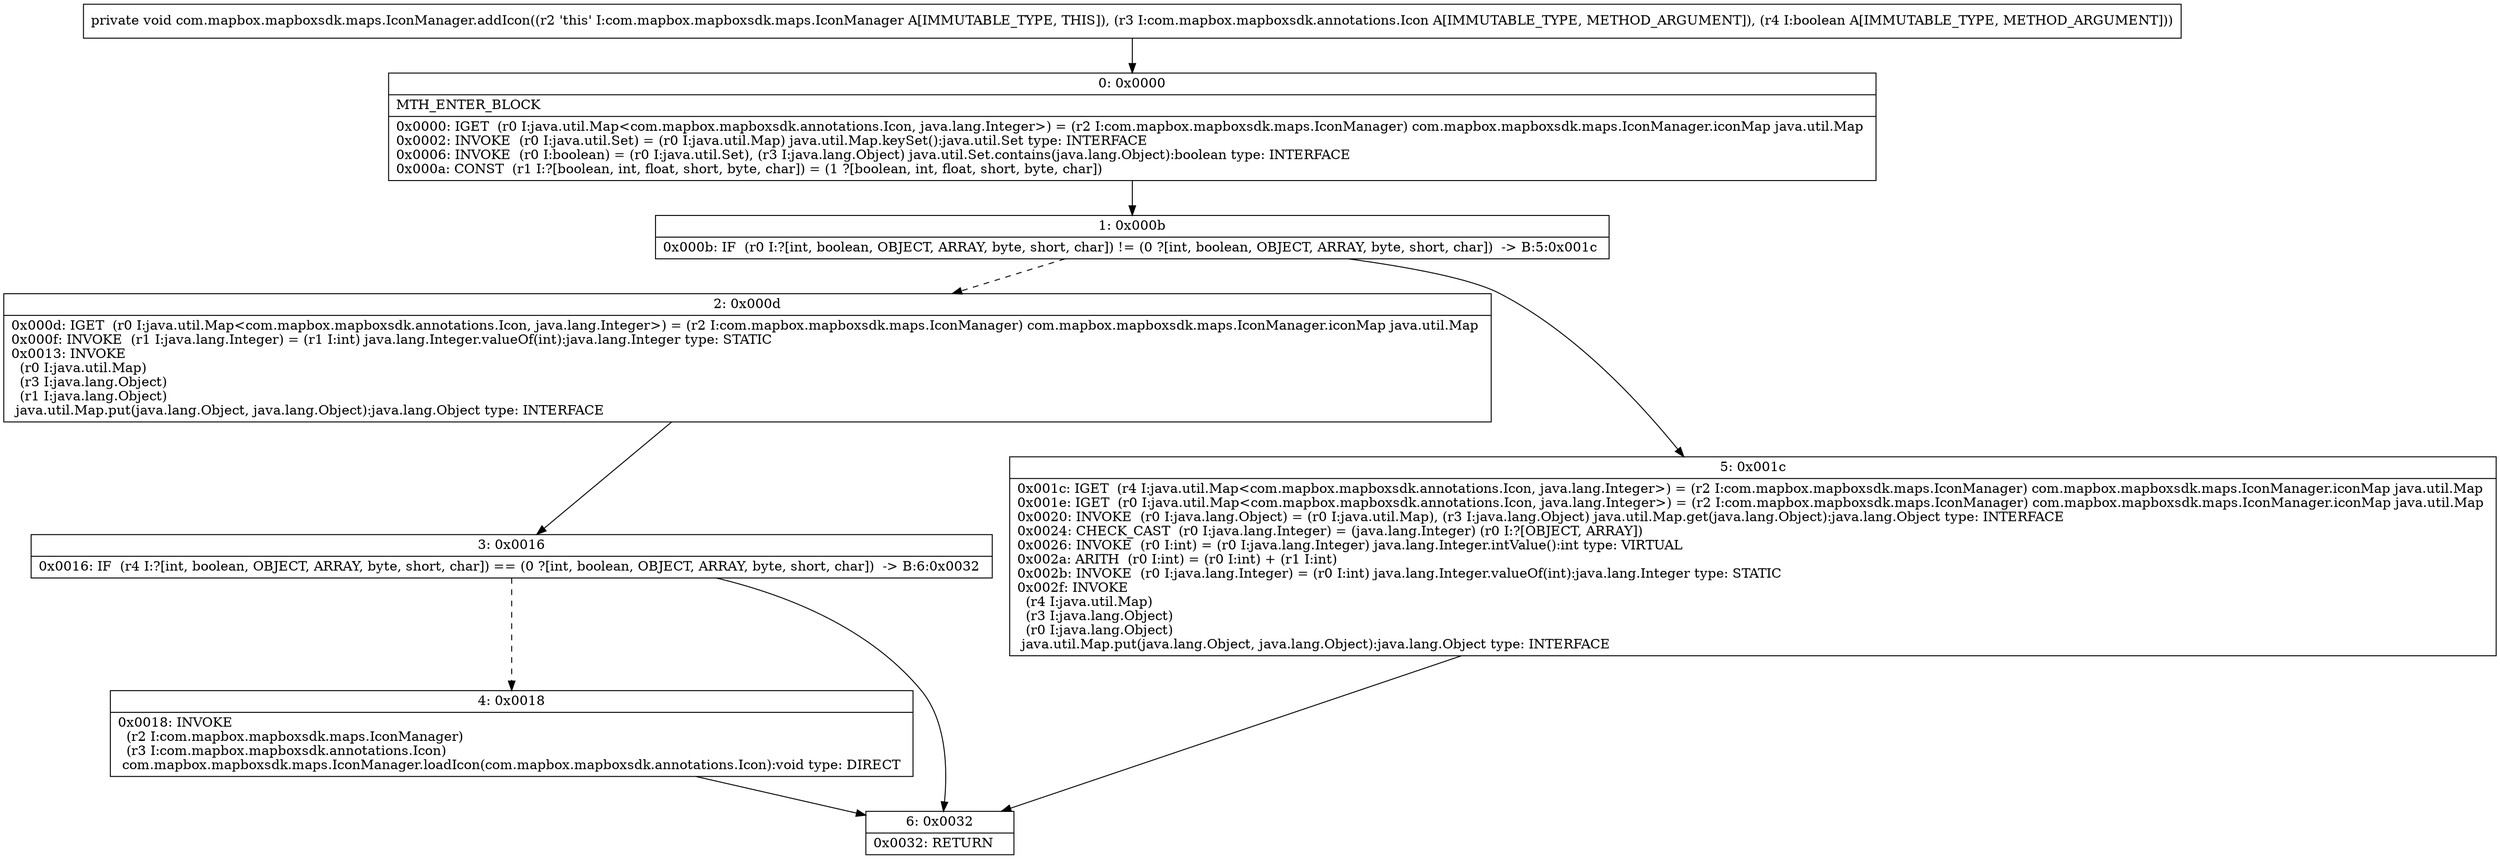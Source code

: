 digraph "CFG forcom.mapbox.mapboxsdk.maps.IconManager.addIcon(Lcom\/mapbox\/mapboxsdk\/annotations\/Icon;Z)V" {
Node_0 [shape=record,label="{0\:\ 0x0000|MTH_ENTER_BLOCK\l|0x0000: IGET  (r0 I:java.util.Map\<com.mapbox.mapboxsdk.annotations.Icon, java.lang.Integer\>) = (r2 I:com.mapbox.mapboxsdk.maps.IconManager) com.mapbox.mapboxsdk.maps.IconManager.iconMap java.util.Map \l0x0002: INVOKE  (r0 I:java.util.Set) = (r0 I:java.util.Map) java.util.Map.keySet():java.util.Set type: INTERFACE \l0x0006: INVOKE  (r0 I:boolean) = (r0 I:java.util.Set), (r3 I:java.lang.Object) java.util.Set.contains(java.lang.Object):boolean type: INTERFACE \l0x000a: CONST  (r1 I:?[boolean, int, float, short, byte, char]) = (1 ?[boolean, int, float, short, byte, char]) \l}"];
Node_1 [shape=record,label="{1\:\ 0x000b|0x000b: IF  (r0 I:?[int, boolean, OBJECT, ARRAY, byte, short, char]) != (0 ?[int, boolean, OBJECT, ARRAY, byte, short, char])  \-\> B:5:0x001c \l}"];
Node_2 [shape=record,label="{2\:\ 0x000d|0x000d: IGET  (r0 I:java.util.Map\<com.mapbox.mapboxsdk.annotations.Icon, java.lang.Integer\>) = (r2 I:com.mapbox.mapboxsdk.maps.IconManager) com.mapbox.mapboxsdk.maps.IconManager.iconMap java.util.Map \l0x000f: INVOKE  (r1 I:java.lang.Integer) = (r1 I:int) java.lang.Integer.valueOf(int):java.lang.Integer type: STATIC \l0x0013: INVOKE  \l  (r0 I:java.util.Map)\l  (r3 I:java.lang.Object)\l  (r1 I:java.lang.Object)\l java.util.Map.put(java.lang.Object, java.lang.Object):java.lang.Object type: INTERFACE \l}"];
Node_3 [shape=record,label="{3\:\ 0x0016|0x0016: IF  (r4 I:?[int, boolean, OBJECT, ARRAY, byte, short, char]) == (0 ?[int, boolean, OBJECT, ARRAY, byte, short, char])  \-\> B:6:0x0032 \l}"];
Node_4 [shape=record,label="{4\:\ 0x0018|0x0018: INVOKE  \l  (r2 I:com.mapbox.mapboxsdk.maps.IconManager)\l  (r3 I:com.mapbox.mapboxsdk.annotations.Icon)\l com.mapbox.mapboxsdk.maps.IconManager.loadIcon(com.mapbox.mapboxsdk.annotations.Icon):void type: DIRECT \l}"];
Node_5 [shape=record,label="{5\:\ 0x001c|0x001c: IGET  (r4 I:java.util.Map\<com.mapbox.mapboxsdk.annotations.Icon, java.lang.Integer\>) = (r2 I:com.mapbox.mapboxsdk.maps.IconManager) com.mapbox.mapboxsdk.maps.IconManager.iconMap java.util.Map \l0x001e: IGET  (r0 I:java.util.Map\<com.mapbox.mapboxsdk.annotations.Icon, java.lang.Integer\>) = (r2 I:com.mapbox.mapboxsdk.maps.IconManager) com.mapbox.mapboxsdk.maps.IconManager.iconMap java.util.Map \l0x0020: INVOKE  (r0 I:java.lang.Object) = (r0 I:java.util.Map), (r3 I:java.lang.Object) java.util.Map.get(java.lang.Object):java.lang.Object type: INTERFACE \l0x0024: CHECK_CAST  (r0 I:java.lang.Integer) = (java.lang.Integer) (r0 I:?[OBJECT, ARRAY]) \l0x0026: INVOKE  (r0 I:int) = (r0 I:java.lang.Integer) java.lang.Integer.intValue():int type: VIRTUAL \l0x002a: ARITH  (r0 I:int) = (r0 I:int) + (r1 I:int) \l0x002b: INVOKE  (r0 I:java.lang.Integer) = (r0 I:int) java.lang.Integer.valueOf(int):java.lang.Integer type: STATIC \l0x002f: INVOKE  \l  (r4 I:java.util.Map)\l  (r3 I:java.lang.Object)\l  (r0 I:java.lang.Object)\l java.util.Map.put(java.lang.Object, java.lang.Object):java.lang.Object type: INTERFACE \l}"];
Node_6 [shape=record,label="{6\:\ 0x0032|0x0032: RETURN   \l}"];
MethodNode[shape=record,label="{private void com.mapbox.mapboxsdk.maps.IconManager.addIcon((r2 'this' I:com.mapbox.mapboxsdk.maps.IconManager A[IMMUTABLE_TYPE, THIS]), (r3 I:com.mapbox.mapboxsdk.annotations.Icon A[IMMUTABLE_TYPE, METHOD_ARGUMENT]), (r4 I:boolean A[IMMUTABLE_TYPE, METHOD_ARGUMENT])) }"];
MethodNode -> Node_0;
Node_0 -> Node_1;
Node_1 -> Node_2[style=dashed];
Node_1 -> Node_5;
Node_2 -> Node_3;
Node_3 -> Node_4[style=dashed];
Node_3 -> Node_6;
Node_4 -> Node_6;
Node_5 -> Node_6;
}

